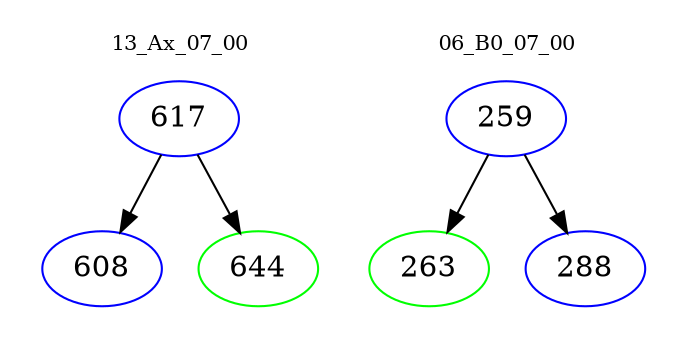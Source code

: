 digraph{
subgraph cluster_0 {
color = white
label = "13_Ax_07_00";
fontsize=10;
T0_617 [label="617", color="blue"]
T0_617 -> T0_608 [color="black"]
T0_608 [label="608", color="blue"]
T0_617 -> T0_644 [color="black"]
T0_644 [label="644", color="green"]
}
subgraph cluster_1 {
color = white
label = "06_B0_07_00";
fontsize=10;
T1_259 [label="259", color="blue"]
T1_259 -> T1_263 [color="black"]
T1_263 [label="263", color="green"]
T1_259 -> T1_288 [color="black"]
T1_288 [label="288", color="blue"]
}
}
